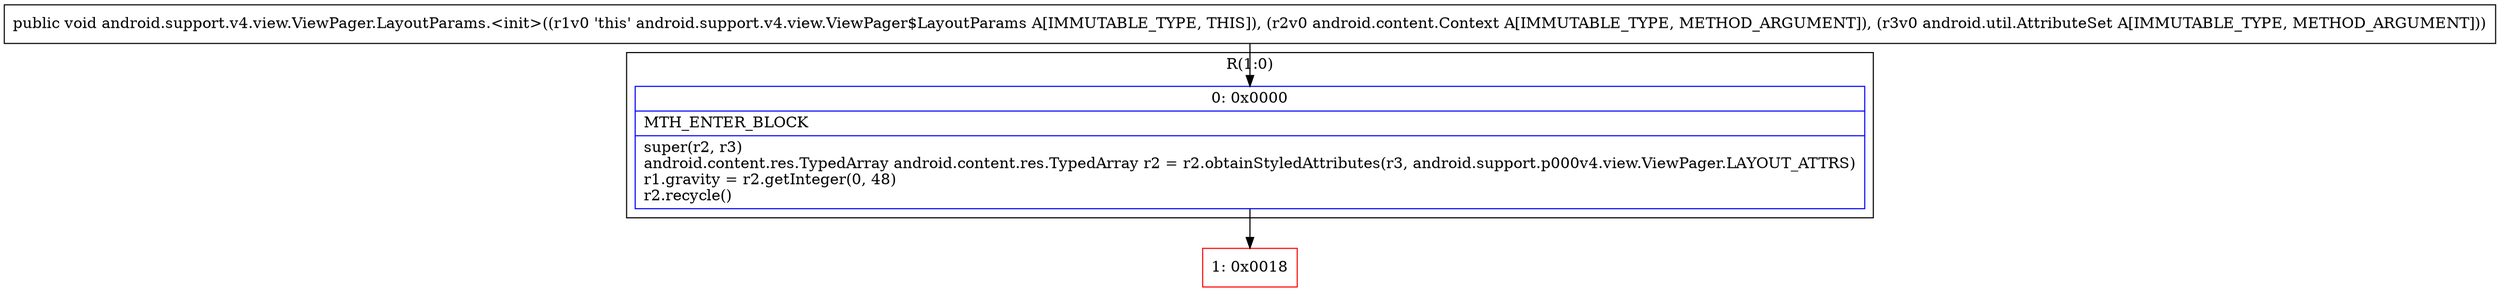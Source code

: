 digraph "CFG forandroid.support.v4.view.ViewPager.LayoutParams.\<init\>(Landroid\/content\/Context;Landroid\/util\/AttributeSet;)V" {
subgraph cluster_Region_2005510592 {
label = "R(1:0)";
node [shape=record,color=blue];
Node_0 [shape=record,label="{0\:\ 0x0000|MTH_ENTER_BLOCK\l|super(r2, r3)\landroid.content.res.TypedArray android.content.res.TypedArray r2 = r2.obtainStyledAttributes(r3, android.support.p000v4.view.ViewPager.LAYOUT_ATTRS)\lr1.gravity = r2.getInteger(0, 48)\lr2.recycle()\l}"];
}
Node_1 [shape=record,color=red,label="{1\:\ 0x0018}"];
MethodNode[shape=record,label="{public void android.support.v4.view.ViewPager.LayoutParams.\<init\>((r1v0 'this' android.support.v4.view.ViewPager$LayoutParams A[IMMUTABLE_TYPE, THIS]), (r2v0 android.content.Context A[IMMUTABLE_TYPE, METHOD_ARGUMENT]), (r3v0 android.util.AttributeSet A[IMMUTABLE_TYPE, METHOD_ARGUMENT])) }"];
MethodNode -> Node_0;
Node_0 -> Node_1;
}

